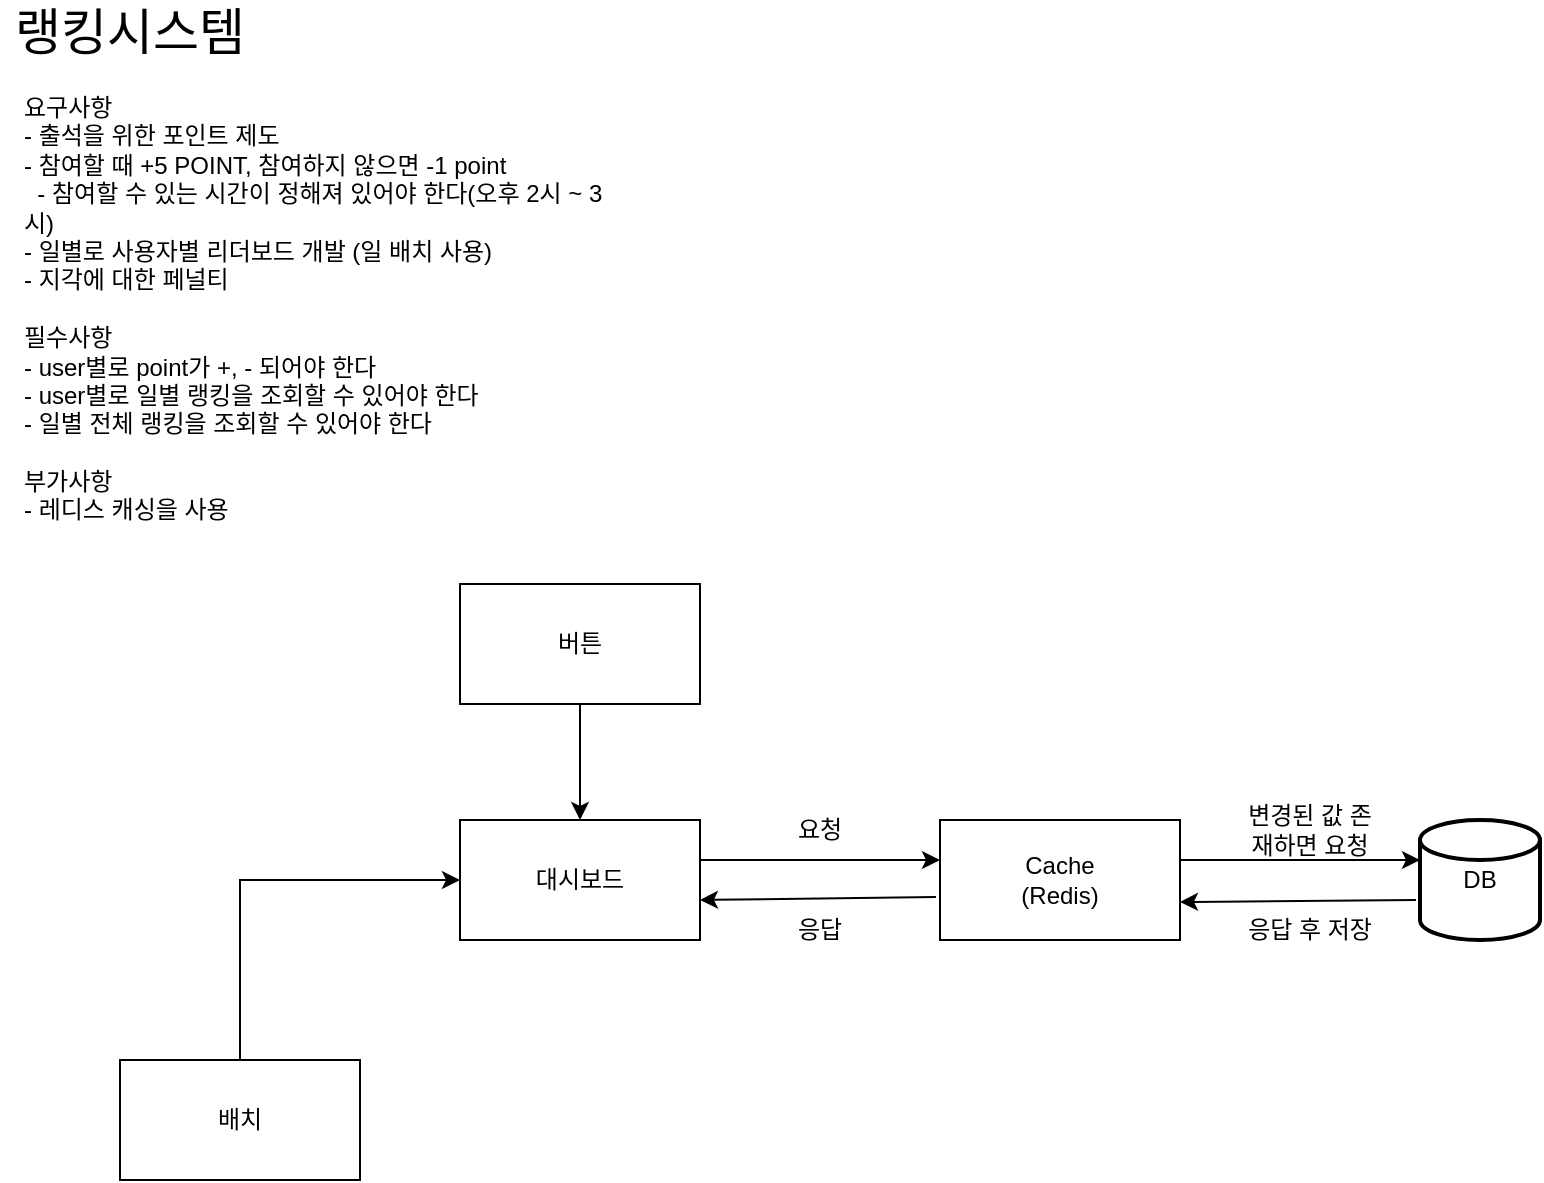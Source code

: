 <mxfile version="26.1.1">
  <diagram name="페이지-1" id="hzBVdSMiUgAw1lPfztsv">
    <mxGraphModel dx="846" dy="776" grid="1" gridSize="10" guides="1" tooltips="1" connect="1" arrows="1" fold="1" page="1" pageScale="1" pageWidth="827" pageHeight="1169" math="0" shadow="0">
      <root>
        <mxCell id="0" />
        <mxCell id="1" parent="0" />
        <mxCell id="q26tEHDGM0-mZe2CJqFm-3" value="Cache&lt;div&gt;(Redis)&lt;/div&gt;" style="rounded=0;whiteSpace=wrap;html=1;" vertex="1" parent="1">
          <mxGeometry x="480" y="430" width="120" height="60" as="geometry" />
        </mxCell>
        <mxCell id="q26tEHDGM0-mZe2CJqFm-4" value="대시보드" style="rounded=0;whiteSpace=wrap;html=1;" vertex="1" parent="1">
          <mxGeometry x="240" y="430" width="120" height="60" as="geometry" />
        </mxCell>
        <mxCell id="q26tEHDGM0-mZe2CJqFm-5" value="랭킹시스템" style="text;html=1;align=center;verticalAlign=middle;whiteSpace=wrap;rounded=0;fontSize=25;" vertex="1" parent="1">
          <mxGeometry x="10" y="20" width="130" height="30" as="geometry" />
        </mxCell>
        <mxCell id="q26tEHDGM0-mZe2CJqFm-10" value="요구사항&lt;div&gt;- 출석을 위한 포인트 제도&lt;/div&gt;&lt;div&gt;- 참여할 때 +5 POINT, 참여하지 않으면 -1 point&lt;/div&gt;&lt;div&gt;&amp;nbsp; - 참여할 수 있는 시간이 정해져 있어야 한다(오후 2시 ~ 3시)&lt;/div&gt;&lt;div&gt;- 일별로 사용자별 리더보드 개발 (일 배치 사용)&lt;/div&gt;&lt;div&gt;- 지각에 대한 페널티&lt;/div&gt;&lt;div&gt;&lt;br&gt;&lt;/div&gt;&lt;div&gt;필수사항&lt;/div&gt;&lt;div&gt;- user별로 point가 +, - 되어야 한다&lt;/div&gt;&lt;div&gt;- user별로 일별 랭킹을 조회할 수 있어야 한다&lt;/div&gt;&lt;div&gt;- 일별 전체 랭킹을 조회할 수 있어야 한다&lt;/div&gt;&lt;div&gt;&lt;br&gt;&lt;/div&gt;&lt;div&gt;부가사항&lt;/div&gt;&lt;div&gt;- 레디스 캐싱을 사용&lt;/div&gt;" style="text;html=1;align=left;verticalAlign=top;whiteSpace=wrap;rounded=0;" vertex="1" parent="1">
          <mxGeometry x="20" y="60" width="300" height="240" as="geometry" />
        </mxCell>
        <mxCell id="q26tEHDGM0-mZe2CJqFm-18" value="" style="endArrow=classic;html=1;rounded=0;" edge="1" parent="1">
          <mxGeometry width="50" height="50" relative="1" as="geometry">
            <mxPoint x="360" y="450" as="sourcePoint" />
            <mxPoint x="480" y="450" as="targetPoint" />
          </mxGeometry>
        </mxCell>
        <mxCell id="q26tEHDGM0-mZe2CJqFm-19" value="" style="endArrow=classic;html=1;rounded=0;exitX=-0.017;exitY=0.642;exitDx=0;exitDy=0;exitPerimeter=0;" edge="1" parent="1" source="q26tEHDGM0-mZe2CJqFm-3">
          <mxGeometry width="50" height="50" relative="1" as="geometry">
            <mxPoint x="470" y="470" as="sourcePoint" />
            <mxPoint x="360" y="470" as="targetPoint" />
          </mxGeometry>
        </mxCell>
        <mxCell id="q26tEHDGM0-mZe2CJqFm-20" value="요청" style="text;html=1;align=center;verticalAlign=middle;whiteSpace=wrap;rounded=0;" vertex="1" parent="1">
          <mxGeometry x="390" y="420" width="60" height="30" as="geometry" />
        </mxCell>
        <mxCell id="q26tEHDGM0-mZe2CJqFm-21" value="응답" style="text;html=1;align=center;verticalAlign=middle;whiteSpace=wrap;rounded=0;" vertex="1" parent="1">
          <mxGeometry x="390" y="470" width="60" height="30" as="geometry" />
        </mxCell>
        <mxCell id="q26tEHDGM0-mZe2CJqFm-22" value="" style="endArrow=classic;html=1;rounded=0;" edge="1" parent="1">
          <mxGeometry width="50" height="50" relative="1" as="geometry">
            <mxPoint x="600" y="450" as="sourcePoint" />
            <mxPoint x="720" y="450" as="targetPoint" />
          </mxGeometry>
        </mxCell>
        <mxCell id="q26tEHDGM0-mZe2CJqFm-25" value="DB" style="strokeWidth=2;html=1;shape=mxgraph.flowchart.database;whiteSpace=wrap;" vertex="1" parent="1">
          <mxGeometry x="720" y="430" width="60" height="60" as="geometry" />
        </mxCell>
        <mxCell id="q26tEHDGM0-mZe2CJqFm-26" value="" style="endArrow=classic;html=1;rounded=0;exitX=-0.017;exitY=0.642;exitDx=0;exitDy=0;exitPerimeter=0;" edge="1" parent="1">
          <mxGeometry width="50" height="50" relative="1" as="geometry">
            <mxPoint x="718" y="470" as="sourcePoint" />
            <mxPoint x="600" y="471" as="targetPoint" />
          </mxGeometry>
        </mxCell>
        <mxCell id="q26tEHDGM0-mZe2CJqFm-27" value="변경된 값 존재하면 요청" style="text;html=1;align=center;verticalAlign=middle;whiteSpace=wrap;rounded=0;" vertex="1" parent="1">
          <mxGeometry x="630" y="420" width="70" height="30" as="geometry" />
        </mxCell>
        <mxCell id="q26tEHDGM0-mZe2CJqFm-28" value="응답 후 저장" style="text;html=1;align=center;verticalAlign=middle;whiteSpace=wrap;rounded=0;" vertex="1" parent="1">
          <mxGeometry x="630" y="470" width="70" height="30" as="geometry" />
        </mxCell>
        <mxCell id="q26tEHDGM0-mZe2CJqFm-29" value="배치" style="rounded=0;whiteSpace=wrap;html=1;" vertex="1" parent="1">
          <mxGeometry x="70" y="550" width="120" height="60" as="geometry" />
        </mxCell>
        <mxCell id="q26tEHDGM0-mZe2CJqFm-30" value="" style="endArrow=classic;html=1;rounded=0;entryX=0;entryY=0.5;entryDx=0;entryDy=0;exitX=0.5;exitY=0;exitDx=0;exitDy=0;" edge="1" parent="1" source="q26tEHDGM0-mZe2CJqFm-29" target="q26tEHDGM0-mZe2CJqFm-4">
          <mxGeometry width="50" height="50" relative="1" as="geometry">
            <mxPoint x="90" y="510" as="sourcePoint" />
            <mxPoint x="210" y="510" as="targetPoint" />
            <Array as="points">
              <mxPoint x="130" y="460" />
            </Array>
          </mxGeometry>
        </mxCell>
        <mxCell id="q26tEHDGM0-mZe2CJqFm-31" value="버튼" style="rounded=0;whiteSpace=wrap;html=1;" vertex="1" parent="1">
          <mxGeometry x="240" y="312" width="120" height="60" as="geometry" />
        </mxCell>
        <mxCell id="q26tEHDGM0-mZe2CJqFm-32" value="" style="endArrow=classic;html=1;rounded=0;exitX=0.5;exitY=1;exitDx=0;exitDy=0;entryX=0.5;entryY=0;entryDx=0;entryDy=0;" edge="1" parent="1" source="q26tEHDGM0-mZe2CJqFm-31" target="q26tEHDGM0-mZe2CJqFm-4">
          <mxGeometry width="50" height="50" relative="1" as="geometry">
            <mxPoint x="390" y="320" as="sourcePoint" />
            <mxPoint x="510" y="320" as="targetPoint" />
          </mxGeometry>
        </mxCell>
      </root>
    </mxGraphModel>
  </diagram>
</mxfile>
